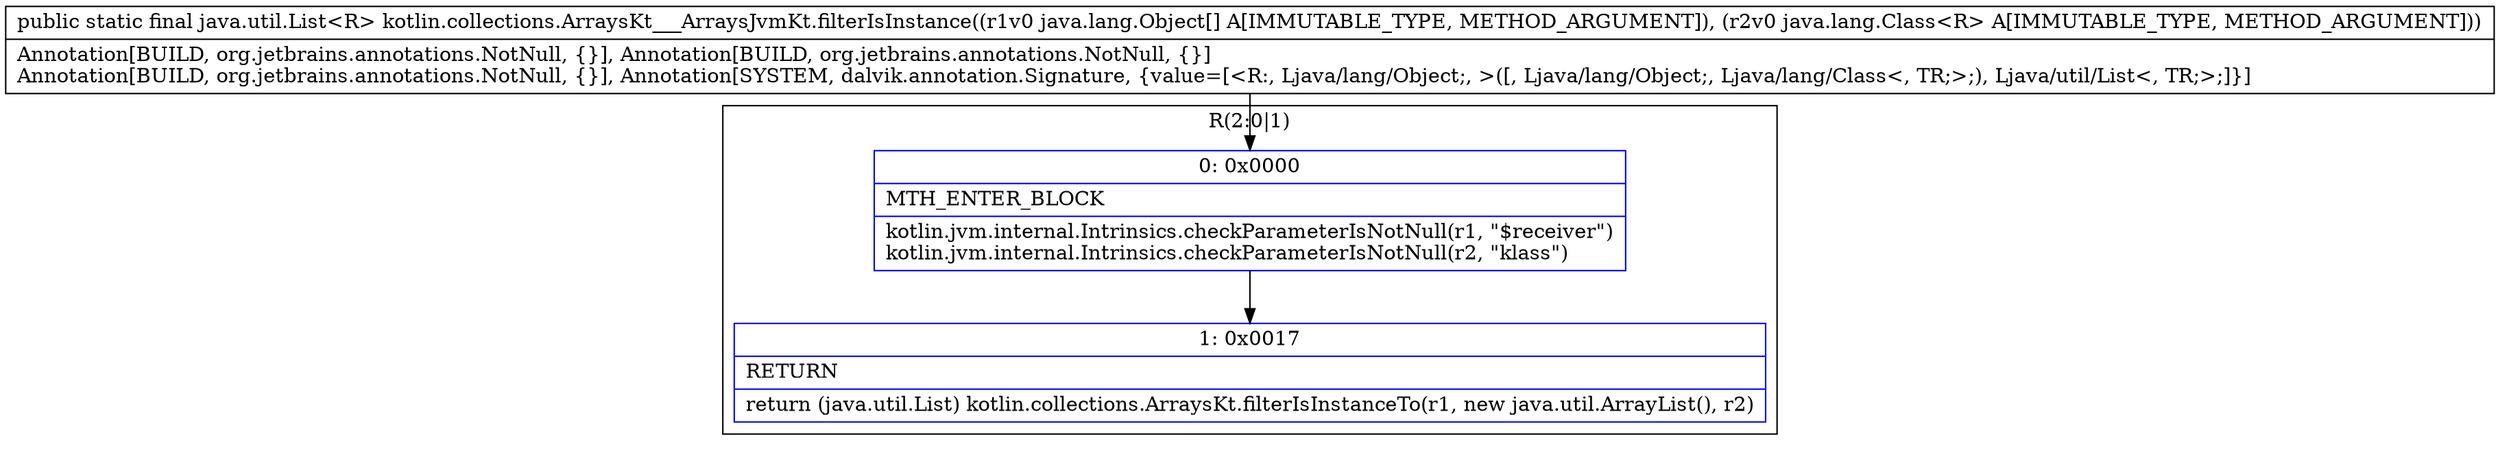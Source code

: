 digraph "CFG forkotlin.collections.ArraysKt___ArraysJvmKt.filterIsInstance([Ljava\/lang\/Object;Ljava\/lang\/Class;)Ljava\/util\/List;" {
subgraph cluster_Region_379867585 {
label = "R(2:0|1)";
node [shape=record,color=blue];
Node_0 [shape=record,label="{0\:\ 0x0000|MTH_ENTER_BLOCK\l|kotlin.jvm.internal.Intrinsics.checkParameterIsNotNull(r1, \"$receiver\")\lkotlin.jvm.internal.Intrinsics.checkParameterIsNotNull(r2, \"klass\")\l}"];
Node_1 [shape=record,label="{1\:\ 0x0017|RETURN\l|return (java.util.List) kotlin.collections.ArraysKt.filterIsInstanceTo(r1, new java.util.ArrayList(), r2)\l}"];
}
MethodNode[shape=record,label="{public static final java.util.List\<R\> kotlin.collections.ArraysKt___ArraysJvmKt.filterIsInstance((r1v0 java.lang.Object[] A[IMMUTABLE_TYPE, METHOD_ARGUMENT]), (r2v0 java.lang.Class\<R\> A[IMMUTABLE_TYPE, METHOD_ARGUMENT]))  | Annotation[BUILD, org.jetbrains.annotations.NotNull, \{\}], Annotation[BUILD, org.jetbrains.annotations.NotNull, \{\}]\lAnnotation[BUILD, org.jetbrains.annotations.NotNull, \{\}], Annotation[SYSTEM, dalvik.annotation.Signature, \{value=[\<R:, Ljava\/lang\/Object;, \>([, Ljava\/lang\/Object;, Ljava\/lang\/Class\<, TR;\>;), Ljava\/util\/List\<, TR;\>;]\}]\l}"];
MethodNode -> Node_0;
Node_0 -> Node_1;
}

